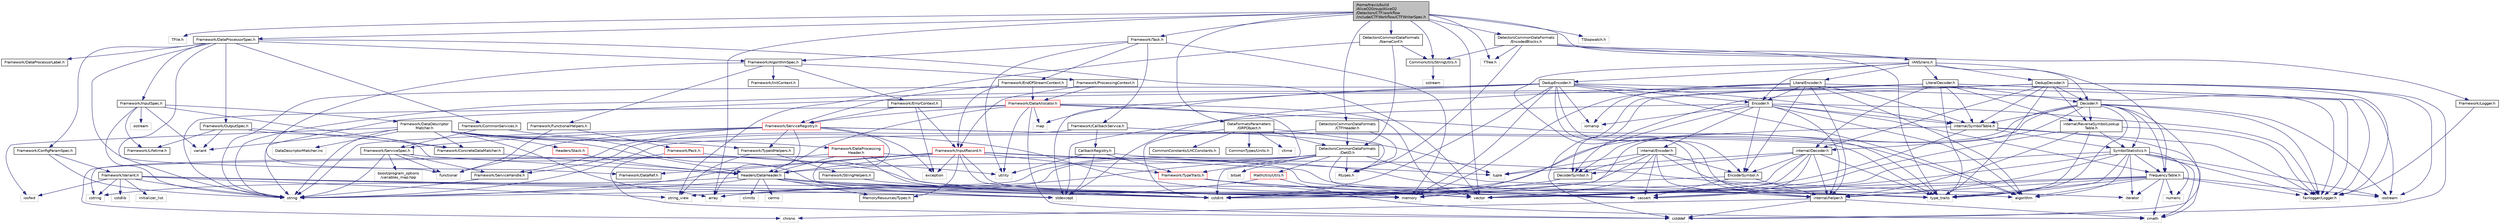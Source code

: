 digraph "/home/travis/build/AliceO2Group/AliceO2/Detectors/CTF/workflow/include/CTFWorkflow/CTFWriterSpec.h"
{
 // INTERACTIVE_SVG=YES
  bgcolor="transparent";
  edge [fontname="Helvetica",fontsize="10",labelfontname="Helvetica",labelfontsize="10"];
  node [fontname="Helvetica",fontsize="10",shape=record];
  Node0 [label="/home/travis/build\l/AliceO2Group/AliceO2\l/Detectors/CTF/workflow\l/include/CTFWorkflow/CTFWriterSpec.h",height=0.2,width=0.4,color="black", fillcolor="grey75", style="filled", fontcolor="black"];
  Node0 -> Node1 [color="midnightblue",fontsize="10",style="solid",fontname="Helvetica"];
  Node1 [label="TFile.h",height=0.2,width=0.4,color="grey75"];
  Node0 -> Node2 [color="midnightblue",fontsize="10",style="solid",fontname="Helvetica"];
  Node2 [label="TTree.h",height=0.2,width=0.4,color="grey75"];
  Node0 -> Node3 [color="midnightblue",fontsize="10",style="solid",fontname="Helvetica"];
  Node3 [label="Framework/DataProcessorSpec.h",height=0.2,width=0.4,color="black",URL="$d0/df4/DataProcessorSpec_8h.html"];
  Node3 -> Node4 [color="midnightblue",fontsize="10",style="solid",fontname="Helvetica"];
  Node4 [label="Framework/AlgorithmSpec.h",height=0.2,width=0.4,color="black",URL="$d0/d14/AlgorithmSpec_8h.html"];
  Node4 -> Node5 [color="midnightblue",fontsize="10",style="solid",fontname="Helvetica"];
  Node5 [label="Framework/ProcessingContext.h",height=0.2,width=0.4,color="black",URL="$de/d6a/ProcessingContext_8h.html"];
  Node5 -> Node6 [color="midnightblue",fontsize="10",style="solid",fontname="Helvetica"];
  Node6 [label="Framework/InputRecord.h",height=0.2,width=0.4,color="red",URL="$d6/d5c/InputRecord_8h.html"];
  Node6 -> Node7 [color="midnightblue",fontsize="10",style="solid",fontname="Helvetica"];
  Node7 [label="Framework/DataRef.h",height=0.2,width=0.4,color="black",URL="$d5/dfb/DataRef_8h.html"];
  Node6 -> Node23 [color="midnightblue",fontsize="10",style="solid",fontname="Helvetica"];
  Node23 [label="Framework/TypeTraits.h",height=0.2,width=0.4,color="red",URL="$d0/d95/TypeTraits_8h.html"];
  Node23 -> Node24 [color="midnightblue",fontsize="10",style="solid",fontname="Helvetica"];
  Node24 [label="type_traits",height=0.2,width=0.4,color="grey75"];
  Node23 -> Node25 [color="midnightblue",fontsize="10",style="solid",fontname="Helvetica"];
  Node25 [label="vector",height=0.2,width=0.4,color="grey75"];
  Node23 -> Node18 [color="midnightblue",fontsize="10",style="solid",fontname="Helvetica"];
  Node18 [label="memory",height=0.2,width=0.4,color="grey75"];
  Node6 -> Node20 [color="midnightblue",fontsize="10",style="solid",fontname="Helvetica"];
  Node20 [label="MemoryResources/Types.h",height=0.2,width=0.4,color="black",URL="$d7/df8/Types_8h.html"];
  Node6 -> Node46 [color="midnightblue",fontsize="10",style="solid",fontname="Helvetica"];
  Node46 [label="Headers/DataHeader.h",height=0.2,width=0.4,color="black",URL="$dc/dcd/DataHeader_8h.html"];
  Node46 -> Node47 [color="midnightblue",fontsize="10",style="solid",fontname="Helvetica"];
  Node47 [label="cstdint",height=0.2,width=0.4,color="grey75"];
  Node46 -> Node18 [color="midnightblue",fontsize="10",style="solid",fontname="Helvetica"];
  Node46 -> Node48 [color="midnightblue",fontsize="10",style="solid",fontname="Helvetica"];
  Node48 [label="cassert",height=0.2,width=0.4,color="grey75"];
  Node46 -> Node49 [color="midnightblue",fontsize="10",style="solid",fontname="Helvetica"];
  Node49 [label="cstring",height=0.2,width=0.4,color="grey75"];
  Node46 -> Node50 [color="midnightblue",fontsize="10",style="solid",fontname="Helvetica"];
  Node50 [label="algorithm",height=0.2,width=0.4,color="grey75"];
  Node46 -> Node51 [color="midnightblue",fontsize="10",style="solid",fontname="Helvetica"];
  Node51 [label="stdexcept",height=0.2,width=0.4,color="grey75"];
  Node46 -> Node52 [color="midnightblue",fontsize="10",style="solid",fontname="Helvetica"];
  Node52 [label="string",height=0.2,width=0.4,color="grey75"];
  Node46 -> Node53 [color="midnightblue",fontsize="10",style="solid",fontname="Helvetica"];
  Node53 [label="climits",height=0.2,width=0.4,color="grey75"];
  Node46 -> Node20 [color="midnightblue",fontsize="10",style="solid",fontname="Helvetica"];
  Node46 -> Node54 [color="midnightblue",fontsize="10",style="solid",fontname="Helvetica"];
  Node54 [label="cerrno",height=0.2,width=0.4,color="grey75"];
  Node6 -> Node88 [color="midnightblue",fontsize="10",style="solid",fontname="Helvetica"];
  Node88 [label="iterator",height=0.2,width=0.4,color="grey75"];
  Node6 -> Node52 [color="midnightblue",fontsize="10",style="solid",fontname="Helvetica"];
  Node6 -> Node25 [color="midnightblue",fontsize="10",style="solid",fontname="Helvetica"];
  Node6 -> Node49 [color="midnightblue",fontsize="10",style="solid",fontname="Helvetica"];
  Node6 -> Node48 [color="midnightblue",fontsize="10",style="solid",fontname="Helvetica"];
  Node6 -> Node89 [color="midnightblue",fontsize="10",style="solid",fontname="Helvetica"];
  Node89 [label="exception",height=0.2,width=0.4,color="grey75"];
  Node6 -> Node18 [color="midnightblue",fontsize="10",style="solid",fontname="Helvetica"];
  Node6 -> Node24 [color="midnightblue",fontsize="10",style="solid",fontname="Helvetica"];
  Node5 -> Node90 [color="midnightblue",fontsize="10",style="solid",fontname="Helvetica"];
  Node90 [label="Framework/DataAllocator.h",height=0.2,width=0.4,color="red",URL="$d1/d28/DataAllocator_8h.html"];
  Node90 -> Node23 [color="midnightblue",fontsize="10",style="solid",fontname="Helvetica"];
  Node90 -> Node103 [color="midnightblue",fontsize="10",style="solid",fontname="Helvetica"];
  Node103 [label="Framework/ServiceRegistry.h",height=0.2,width=0.4,color="red",URL="$d8/d17/ServiceRegistry_8h.html"];
  Node103 -> Node104 [color="midnightblue",fontsize="10",style="solid",fontname="Helvetica"];
  Node104 [label="Framework/ServiceHandle.h",height=0.2,width=0.4,color="black",URL="$d3/d28/ServiceHandle_8h.html"];
  Node104 -> Node52 [color="midnightblue",fontsize="10",style="solid",fontname="Helvetica"];
  Node103 -> Node105 [color="midnightblue",fontsize="10",style="solid",fontname="Helvetica"];
  Node105 [label="Framework/ServiceSpec.h",height=0.2,width=0.4,color="black",URL="$d4/d61/ServiceSpec_8h.html"];
  Node105 -> Node104 [color="midnightblue",fontsize="10",style="solid",fontname="Helvetica"];
  Node105 -> Node84 [color="midnightblue",fontsize="10",style="solid",fontname="Helvetica"];
  Node84 [label="functional",height=0.2,width=0.4,color="grey75"];
  Node105 -> Node52 [color="midnightblue",fontsize="10",style="solid",fontname="Helvetica"];
  Node105 -> Node25 [color="midnightblue",fontsize="10",style="solid",fontname="Helvetica"];
  Node105 -> Node106 [color="midnightblue",fontsize="10",style="solid",fontname="Helvetica"];
  Node106 [label="boost/program_options\l/variables_map.hpp",height=0.2,width=0.4,color="grey75"];
  Node103 -> Node108 [color="midnightblue",fontsize="10",style="solid",fontname="Helvetica"];
  Node108 [label="Framework/TypeIdHelpers.h",height=0.2,width=0.4,color="black",URL="$d2/d9a/TypeIdHelpers_8h.html"];
  Node108 -> Node109 [color="midnightblue",fontsize="10",style="solid",fontname="Helvetica"];
  Node109 [label="string_view",height=0.2,width=0.4,color="grey75"];
  Node108 -> Node110 [color="midnightblue",fontsize="10",style="solid",fontname="Helvetica"];
  Node110 [label="Framework/StringHelpers.h",height=0.2,width=0.4,color="black",URL="$db/dff/StringHelpers_8h.html"];
  Node110 -> Node47 [color="midnightblue",fontsize="10",style="solid",fontname="Helvetica"];
  Node103 -> Node50 [color="midnightblue",fontsize="10",style="solid",fontname="Helvetica"];
  Node103 -> Node32 [color="midnightblue",fontsize="10",style="solid",fontname="Helvetica"];
  Node32 [label="array",height=0.2,width=0.4,color="grey75"];
  Node103 -> Node89 [color="midnightblue",fontsize="10",style="solid",fontname="Helvetica"];
  Node103 -> Node84 [color="midnightblue",fontsize="10",style="solid",fontname="Helvetica"];
  Node103 -> Node52 [color="midnightblue",fontsize="10",style="solid",fontname="Helvetica"];
  Node103 -> Node24 [color="midnightblue",fontsize="10",style="solid",fontname="Helvetica"];
  Node103 -> Node51 [color="midnightblue",fontsize="10",style="solid",fontname="Helvetica"];
  Node90 -> Node46 [color="midnightblue",fontsize="10",style="solid",fontname="Helvetica"];
  Node90 -> Node25 [color="midnightblue",fontsize="10",style="solid",fontname="Helvetica"];
  Node90 -> Node34 [color="midnightblue",fontsize="10",style="solid",fontname="Helvetica"];
  Node34 [label="map",height=0.2,width=0.4,color="grey75"];
  Node90 -> Node52 [color="midnightblue",fontsize="10",style="solid",fontname="Helvetica"];
  Node90 -> Node31 [color="midnightblue",fontsize="10",style="solid",fontname="Helvetica"];
  Node31 [label="utility",height=0.2,width=0.4,color="grey75"];
  Node90 -> Node24 [color="midnightblue",fontsize="10",style="solid",fontname="Helvetica"];
  Node90 -> Node85 [color="midnightblue",fontsize="10",style="solid",fontname="Helvetica"];
  Node85 [label="cstddef",height=0.2,width=0.4,color="grey75"];
  Node4 -> Node115 [color="midnightblue",fontsize="10",style="solid",fontname="Helvetica"];
  Node115 [label="Framework/ErrorContext.h",height=0.2,width=0.4,color="black",URL="$d7/dad/ErrorContext_8h.html"];
  Node115 -> Node6 [color="midnightblue",fontsize="10",style="solid",fontname="Helvetica"];
  Node115 -> Node103 [color="midnightblue",fontsize="10",style="solid",fontname="Helvetica"];
  Node115 -> Node89 [color="midnightblue",fontsize="10",style="solid",fontname="Helvetica"];
  Node4 -> Node116 [color="midnightblue",fontsize="10",style="solid",fontname="Helvetica"];
  Node116 [label="Framework/InitContext.h",height=0.2,width=0.4,color="black",URL="$d4/d2b/InitContext_8h.html"];
  Node4 -> Node117 [color="midnightblue",fontsize="10",style="solid",fontname="Helvetica"];
  Node117 [label="Framework/FunctionalHelpers.h",height=0.2,width=0.4,color="black",URL="$de/d9b/FunctionalHelpers_8h.html"];
  Node117 -> Node118 [color="midnightblue",fontsize="10",style="solid",fontname="Helvetica"];
  Node118 [label="Framework/Pack.h",height=0.2,width=0.4,color="red",URL="$dd/dce/Pack_8h.html"];
  Node118 -> Node85 [color="midnightblue",fontsize="10",style="solid",fontname="Helvetica"];
  Node118 -> Node31 [color="midnightblue",fontsize="10",style="solid",fontname="Helvetica"];
  Node117 -> Node84 [color="midnightblue",fontsize="10",style="solid",fontname="Helvetica"];
  Node4 -> Node84 [color="midnightblue",fontsize="10",style="solid",fontname="Helvetica"];
  Node3 -> Node119 [color="midnightblue",fontsize="10",style="solid",fontname="Helvetica"];
  Node119 [label="Framework/ConfigParamSpec.h",height=0.2,width=0.4,color="black",URL="$d0/d1c/ConfigParamSpec_8h.html"];
  Node119 -> Node120 [color="midnightblue",fontsize="10",style="solid",fontname="Helvetica"];
  Node120 [label="Framework/Variant.h",height=0.2,width=0.4,color="black",URL="$de/d56/Variant_8h.html"];
  Node120 -> Node24 [color="midnightblue",fontsize="10",style="solid",fontname="Helvetica"];
  Node120 -> Node49 [color="midnightblue",fontsize="10",style="solid",fontname="Helvetica"];
  Node120 -> Node47 [color="midnightblue",fontsize="10",style="solid",fontname="Helvetica"];
  Node120 -> Node121 [color="midnightblue",fontsize="10",style="solid",fontname="Helvetica"];
  Node121 [label="cstdlib",height=0.2,width=0.4,color="grey75"];
  Node120 -> Node51 [color="midnightblue",fontsize="10",style="solid",fontname="Helvetica"];
  Node120 -> Node74 [color="midnightblue",fontsize="10",style="solid",fontname="Helvetica"];
  Node74 [label="iosfwd",height=0.2,width=0.4,color="grey75"];
  Node120 -> Node122 [color="midnightblue",fontsize="10",style="solid",fontname="Helvetica"];
  Node122 [label="initializer_list",height=0.2,width=0.4,color="grey75"];
  Node120 -> Node109 [color="midnightblue",fontsize="10",style="solid",fontname="Helvetica"];
  Node120 -> Node52 [color="midnightblue",fontsize="10",style="solid",fontname="Helvetica"];
  Node119 -> Node52 [color="midnightblue",fontsize="10",style="solid",fontname="Helvetica"];
  Node3 -> Node123 [color="midnightblue",fontsize="10",style="solid",fontname="Helvetica"];
  Node123 [label="Framework/DataProcessorLabel.h",height=0.2,width=0.4,color="black",URL="$d1/df2/DataProcessorLabel_8h.html"];
  Node3 -> Node7 [color="midnightblue",fontsize="10",style="solid",fontname="Helvetica"];
  Node3 -> Node58 [color="midnightblue",fontsize="10",style="solid",fontname="Helvetica"];
  Node58 [label="Framework/InputSpec.h",height=0.2,width=0.4,color="black",URL="$d5/d3f/InputSpec_8h.html"];
  Node58 -> Node55 [color="midnightblue",fontsize="10",style="solid",fontname="Helvetica"];
  Node55 [label="Framework/Lifetime.h",height=0.2,width=0.4,color="black",URL="$dc/dca/Lifetime_8h.html"];
  Node58 -> Node56 [color="midnightblue",fontsize="10",style="solid",fontname="Helvetica"];
  Node56 [label="Framework/ConcreteDataMatcher.h",height=0.2,width=0.4,color="black",URL="$d0/d1b/ConcreteDataMatcher_8h.html"];
  Node56 -> Node46 [color="midnightblue",fontsize="10",style="solid",fontname="Helvetica"];
  Node58 -> Node59 [color="midnightblue",fontsize="10",style="solid",fontname="Helvetica"];
  Node59 [label="Framework/DataDescriptor\lMatcher.h",height=0.2,width=0.4,color="black",URL="$d3/da3/DataDescriptorMatcher_8h.html"];
  Node59 -> Node56 [color="midnightblue",fontsize="10",style="solid",fontname="Helvetica"];
  Node59 -> Node60 [color="midnightblue",fontsize="10",style="solid",fontname="Helvetica"];
  Node60 [label="Framework/DataProcessing\lHeader.h",height=0.2,width=0.4,color="red",URL="$d6/dc9/DataProcessingHeader_8h.html"];
  Node60 -> Node46 [color="midnightblue",fontsize="10",style="solid",fontname="Helvetica"];
  Node60 -> Node47 [color="midnightblue",fontsize="10",style="solid",fontname="Helvetica"];
  Node60 -> Node18 [color="midnightblue",fontsize="10",style="solid",fontname="Helvetica"];
  Node60 -> Node48 [color="midnightblue",fontsize="10",style="solid",fontname="Helvetica"];
  Node60 -> Node62 [color="midnightblue",fontsize="10",style="solid",fontname="Helvetica"];
  Node62 [label="chrono",height=0.2,width=0.4,color="grey75"];
  Node59 -> Node46 [color="midnightblue",fontsize="10",style="solid",fontname="Helvetica"];
  Node59 -> Node63 [color="midnightblue",fontsize="10",style="solid",fontname="Helvetica"];
  Node63 [label="Headers/Stack.h",height=0.2,width=0.4,color="red",URL="$d4/d00/Headers_2include_2Headers_2Stack_8h.html"];
  Node63 -> Node46 [color="midnightblue",fontsize="10",style="solid",fontname="Helvetica"];
  Node59 -> Node32 [color="midnightblue",fontsize="10",style="solid",fontname="Helvetica"];
  Node59 -> Node47 [color="midnightblue",fontsize="10",style="solid",fontname="Helvetica"];
  Node59 -> Node74 [color="midnightblue",fontsize="10",style="solid",fontname="Helvetica"];
  Node59 -> Node52 [color="midnightblue",fontsize="10",style="solid",fontname="Helvetica"];
  Node59 -> Node57 [color="midnightblue",fontsize="10",style="solid",fontname="Helvetica"];
  Node57 [label="variant",height=0.2,width=0.4,color="grey75"];
  Node59 -> Node25 [color="midnightblue",fontsize="10",style="solid",fontname="Helvetica"];
  Node59 -> Node75 [color="midnightblue",fontsize="10",style="solid",fontname="Helvetica"];
  Node75 [label="DataDescriptorMatcher.inc",height=0.2,width=0.4,color="grey75"];
  Node58 -> Node52 [color="midnightblue",fontsize="10",style="solid",fontname="Helvetica"];
  Node58 -> Node76 [color="midnightblue",fontsize="10",style="solid",fontname="Helvetica"];
  Node76 [label="ostream",height=0.2,width=0.4,color="grey75"];
  Node58 -> Node57 [color="midnightblue",fontsize="10",style="solid",fontname="Helvetica"];
  Node3 -> Node45 [color="midnightblue",fontsize="10",style="solid",fontname="Helvetica"];
  Node45 [label="Framework/OutputSpec.h",height=0.2,width=0.4,color="black",URL="$db/d2d/OutputSpec_8h.html"];
  Node45 -> Node46 [color="midnightblue",fontsize="10",style="solid",fontname="Helvetica"];
  Node45 -> Node55 [color="midnightblue",fontsize="10",style="solid",fontname="Helvetica"];
  Node45 -> Node56 [color="midnightblue",fontsize="10",style="solid",fontname="Helvetica"];
  Node45 -> Node57 [color="midnightblue",fontsize="10",style="solid",fontname="Helvetica"];
  Node3 -> Node124 [color="midnightblue",fontsize="10",style="solid",fontname="Helvetica"];
  Node124 [label="Framework/CommonServices.h",height=0.2,width=0.4,color="black",URL="$d8/d02/CommonServices_8h.html"];
  Node124 -> Node105 [color="midnightblue",fontsize="10",style="solid",fontname="Helvetica"];
  Node124 -> Node108 [color="midnightblue",fontsize="10",style="solid",fontname="Helvetica"];
  Node3 -> Node52 [color="midnightblue",fontsize="10",style="solid",fontname="Helvetica"];
  Node3 -> Node25 [color="midnightblue",fontsize="10",style="solid",fontname="Helvetica"];
  Node0 -> Node125 [color="midnightblue",fontsize="10",style="solid",fontname="Helvetica"];
  Node125 [label="Framework/Task.h",height=0.2,width=0.4,color="black",URL="$df/d4f/Task_8h.html"];
  Node125 -> Node4 [color="midnightblue",fontsize="10",style="solid",fontname="Helvetica"];
  Node125 -> Node126 [color="midnightblue",fontsize="10",style="solid",fontname="Helvetica"];
  Node126 [label="Framework/CallbackService.h",height=0.2,width=0.4,color="black",URL="$d9/d7f/CallbackService_8h.html"];
  Node126 -> Node127 [color="midnightblue",fontsize="10",style="solid",fontname="Helvetica"];
  Node127 [label="CallbackRegistry.h",height=0.2,width=0.4,color="black",URL="$d7/d3e/CallbackRegistry_8h.html",tooltip="A generic registry for callbacks. "];
  Node127 -> Node23 [color="midnightblue",fontsize="10",style="solid",fontname="Helvetica"];
  Node127 -> Node128 [color="midnightblue",fontsize="10",style="solid",fontname="Helvetica"];
  Node128 [label="tuple",height=0.2,width=0.4,color="grey75"];
  Node127 -> Node51 [color="midnightblue",fontsize="10",style="solid",fontname="Helvetica"];
  Node127 -> Node31 [color="midnightblue",fontsize="10",style="solid",fontname="Helvetica"];
  Node126 -> Node104 [color="midnightblue",fontsize="10",style="solid",fontname="Helvetica"];
  Node126 -> Node128 [color="midnightblue",fontsize="10",style="solid",fontname="Helvetica"];
  Node125 -> Node129 [color="midnightblue",fontsize="10",style="solid",fontname="Helvetica"];
  Node129 [label="Framework/EndOfStreamContext.h",height=0.2,width=0.4,color="black",URL="$d0/d77/EndOfStreamContext_8h.html"];
  Node129 -> Node6 [color="midnightblue",fontsize="10",style="solid",fontname="Helvetica"];
  Node129 -> Node103 [color="midnightblue",fontsize="10",style="solid",fontname="Helvetica"];
  Node129 -> Node90 [color="midnightblue",fontsize="10",style="solid",fontname="Helvetica"];
  Node125 -> Node31 [color="midnightblue",fontsize="10",style="solid",fontname="Helvetica"];
  Node125 -> Node18 [color="midnightblue",fontsize="10",style="solid",fontname="Helvetica"];
  Node0 -> Node130 [color="midnightblue",fontsize="10",style="solid",fontname="Helvetica"];
  Node130 [label="DataFormatsParameters\l/GRPObject.h",height=0.2,width=0.4,color="black",URL="$de/d28/GRPObject_8h.html",tooltip="Header of the General Run Parameters object. "];
  Node130 -> Node131 [color="midnightblue",fontsize="10",style="solid",fontname="Helvetica"];
  Node131 [label="Rtypes.h",height=0.2,width=0.4,color="grey75"];
  Node130 -> Node47 [color="midnightblue",fontsize="10",style="solid",fontname="Helvetica"];
  Node130 -> Node132 [color="midnightblue",fontsize="10",style="solid",fontname="Helvetica"];
  Node132 [label="ctime",height=0.2,width=0.4,color="grey75"];
  Node130 -> Node133 [color="midnightblue",fontsize="10",style="solid",fontname="Helvetica"];
  Node133 [label="CommonConstants/LHCConstants.h",height=0.2,width=0.4,color="black",URL="$d4/dc6/LHCConstants_8h.html",tooltip="Header to collect LHC related constants. "];
  Node130 -> Node134 [color="midnightblue",fontsize="10",style="solid",fontname="Helvetica"];
  Node134 [label="CommonTypes/Units.h",height=0.2,width=0.4,color="black",URL="$da/d58/Units_8h.html",tooltip="Header to collect definitions for different units. "];
  Node130 -> Node135 [color="midnightblue",fontsize="10",style="solid",fontname="Helvetica"];
  Node135 [label="DetectorsCommonDataFormats\l/DetID.h",height=0.2,width=0.4,color="black",URL="$d6/d31/DetID_8h.html"];
  Node135 -> Node131 [color="midnightblue",fontsize="10",style="solid",fontname="Helvetica"];
  Node135 -> Node32 [color="midnightblue",fontsize="10",style="solid",fontname="Helvetica"];
  Node135 -> Node136 [color="midnightblue",fontsize="10",style="solid",fontname="Helvetica"];
  Node136 [label="bitset",height=0.2,width=0.4,color="grey75"];
  Node135 -> Node48 [color="midnightblue",fontsize="10",style="solid",fontname="Helvetica"];
  Node135 -> Node47 [color="midnightblue",fontsize="10",style="solid",fontname="Helvetica"];
  Node135 -> Node109 [color="midnightblue",fontsize="10",style="solid",fontname="Helvetica"];
  Node135 -> Node52 [color="midnightblue",fontsize="10",style="solid",fontname="Helvetica"];
  Node135 -> Node24 [color="midnightblue",fontsize="10",style="solid",fontname="Helvetica"];
  Node135 -> Node137 [color="midnightblue",fontsize="10",style="solid",fontname="Helvetica"];
  Node137 [label="MathUtils/Utils.h",height=0.2,width=0.4,color="red",URL="$d9/d52/Common_2MathUtils_2include_2MathUtils_2Utils_8h.html"];
  Node137 -> Node32 [color="midnightblue",fontsize="10",style="solid",fontname="Helvetica"];
  Node137 -> Node138 [color="midnightblue",fontsize="10",style="solid",fontname="Helvetica"];
  Node138 [label="cmath",height=0.2,width=0.4,color="grey75"];
  Node135 -> Node46 [color="midnightblue",fontsize="10",style="solid",fontname="Helvetica"];
  Node0 -> Node144 [color="midnightblue",fontsize="10",style="solid",fontname="Helvetica"];
  Node144 [label="DetectorsCommonDataFormats\l/CTFHeader.h",height=0.2,width=0.4,color="black",URL="$df/d3a/CTFHeader_8h.html",tooltip="Header for CTF collection. "];
  Node144 -> Node131 [color="midnightblue",fontsize="10",style="solid",fontname="Helvetica"];
  Node144 -> Node52 [color="midnightblue",fontsize="10",style="solid",fontname="Helvetica"];
  Node144 -> Node135 [color="midnightblue",fontsize="10",style="solid",fontname="Helvetica"];
  Node0 -> Node145 [color="midnightblue",fontsize="10",style="solid",fontname="Helvetica"];
  Node145 [label="DetectorsCommonDataFormats\l/NameConf.h",height=0.2,width=0.4,color="black",URL="$d7/d61/NameConf_8h.html",tooltip="Definition of the Names Generator class. "];
  Node145 -> Node135 [color="midnightblue",fontsize="10",style="solid",fontname="Helvetica"];
  Node145 -> Node146 [color="midnightblue",fontsize="10",style="solid",fontname="Helvetica"];
  Node146 [label="CommonUtils/StringUtils.h",height=0.2,width=0.4,color="black",URL="$d4/d8f/StringUtils_8h.html"];
  Node146 -> Node80 [color="midnightblue",fontsize="10",style="solid",fontname="Helvetica"];
  Node80 [label="sstream",height=0.2,width=0.4,color="grey75"];
  Node145 -> Node109 [color="midnightblue",fontsize="10",style="solid",fontname="Helvetica"];
  Node0 -> Node147 [color="midnightblue",fontsize="10",style="solid",fontname="Helvetica"];
  Node147 [label="DetectorsCommonDataFormats\l/EncodedBlocks.h",height=0.2,width=0.4,color="black",URL="$da/d91/EncodedBlocks_8h.html"];
  Node147 -> Node24 [color="midnightblue",fontsize="10",style="solid",fontname="Helvetica"];
  Node147 -> Node131 [color="midnightblue",fontsize="10",style="solid",fontname="Helvetica"];
  Node147 -> Node148 [color="midnightblue",fontsize="10",style="solid",fontname="Helvetica"];
  Node148 [label="rANS/rans.h",height=0.2,width=0.4,color="black",URL="$d4/de7/rans_8h.html",tooltip="header for public api "];
  Node148 -> Node149 [color="midnightblue",fontsize="10",style="solid",fontname="Helvetica"];
  Node149 [label="FrequencyTable.h",height=0.2,width=0.4,color="black",URL="$dd/d65/FrequencyTable_8h.html",tooltip="Histogram to depict frequencies of source symbols for rANS compression. "];
  Node149 -> Node50 [color="midnightblue",fontsize="10",style="solid",fontname="Helvetica"];
  Node149 -> Node48 [color="midnightblue",fontsize="10",style="solid",fontname="Helvetica"];
  Node149 -> Node138 [color="midnightblue",fontsize="10",style="solid",fontname="Helvetica"];
  Node149 -> Node150 [color="midnightblue",fontsize="10",style="solid",fontname="Helvetica"];
  Node150 [label="iostream",height=0.2,width=0.4,color="grey75"];
  Node149 -> Node88 [color="midnightblue",fontsize="10",style="solid",fontname="Helvetica"];
  Node149 -> Node151 [color="midnightblue",fontsize="10",style="solid",fontname="Helvetica"];
  Node151 [label="numeric",height=0.2,width=0.4,color="grey75"];
  Node149 -> Node24 [color="midnightblue",fontsize="10",style="solid",fontname="Helvetica"];
  Node149 -> Node25 [color="midnightblue",fontsize="10",style="solid",fontname="Helvetica"];
  Node149 -> Node152 [color="midnightblue",fontsize="10",style="solid",fontname="Helvetica"];
  Node152 [label="fairlogger/Logger.h",height=0.2,width=0.4,color="grey75"];
  Node149 -> Node153 [color="midnightblue",fontsize="10",style="solid",fontname="Helvetica"];
  Node153 [label="internal/helper.h",height=0.2,width=0.4,color="black",URL="$d4/da1/helper_8h.html",tooltip="various helper functions "];
  Node153 -> Node85 [color="midnightblue",fontsize="10",style="solid",fontname="Helvetica"];
  Node153 -> Node138 [color="midnightblue",fontsize="10",style="solid",fontname="Helvetica"];
  Node153 -> Node62 [color="midnightblue",fontsize="10",style="solid",fontname="Helvetica"];
  Node148 -> Node154 [color="midnightblue",fontsize="10",style="solid",fontname="Helvetica"];
  Node154 [label="Encoder.h",height=0.2,width=0.4,color="black",URL="$dd/d74/Utilities_2rANS_2include_2rANS_2Encoder_8h.html"];
  Node154 -> Node155 [color="midnightblue",fontsize="10",style="solid",fontname="Helvetica"];
  Node155 [label="internal/Encoder.h",height=0.2,width=0.4,color="black",URL="$de/d8e/Utilities_2rANS_2include_2rANS_2internal_2Encoder_8h.html"];
  Node155 -> Node25 [color="midnightblue",fontsize="10",style="solid",fontname="Helvetica"];
  Node155 -> Node47 [color="midnightblue",fontsize="10",style="solid",fontname="Helvetica"];
  Node155 -> Node48 [color="midnightblue",fontsize="10",style="solid",fontname="Helvetica"];
  Node155 -> Node24 [color="midnightblue",fontsize="10",style="solid",fontname="Helvetica"];
  Node155 -> Node128 [color="midnightblue",fontsize="10",style="solid",fontname="Helvetica"];
  Node155 -> Node156 [color="midnightblue",fontsize="10",style="solid",fontname="Helvetica"];
  Node156 [label="DecoderSymbol.h",height=0.2,width=0.4,color="black",URL="$d7/d99/DecoderSymbol_8h.html",tooltip="Structure containing all relevant information for decoding a rANS encoded symbol. ..."];
  Node156 -> Node47 [color="midnightblue",fontsize="10",style="solid",fontname="Helvetica"];
  Node155 -> Node157 [color="midnightblue",fontsize="10",style="solid",fontname="Helvetica"];
  Node157 [label="EncoderSymbol.h",height=0.2,width=0.4,color="black",URL="$d2/d53/EncoderSymbol_8h.html",tooltip="Structure containing all relevant information to encode a symbol. "];
  Node157 -> Node47 [color="midnightblue",fontsize="10",style="solid",fontname="Helvetica"];
  Node157 -> Node48 [color="midnightblue",fontsize="10",style="solid",fontname="Helvetica"];
  Node157 -> Node153 [color="midnightblue",fontsize="10",style="solid",fontname="Helvetica"];
  Node155 -> Node153 [color="midnightblue",fontsize="10",style="solid",fontname="Helvetica"];
  Node154 -> Node18 [color="midnightblue",fontsize="10",style="solid",fontname="Helvetica"];
  Node154 -> Node50 [color="midnightblue",fontsize="10",style="solid",fontname="Helvetica"];
  Node154 -> Node158 [color="midnightblue",fontsize="10",style="solid",fontname="Helvetica"];
  Node158 [label="iomanip",height=0.2,width=0.4,color="grey75"];
  Node154 -> Node152 [color="midnightblue",fontsize="10",style="solid",fontname="Helvetica"];
  Node154 -> Node51 [color="midnightblue",fontsize="10",style="solid",fontname="Helvetica"];
  Node154 -> Node157 [color="midnightblue",fontsize="10",style="solid",fontname="Helvetica"];
  Node154 -> Node153 [color="midnightblue",fontsize="10",style="solid",fontname="Helvetica"];
  Node154 -> Node159 [color="midnightblue",fontsize="10",style="solid",fontname="Helvetica"];
  Node159 [label="internal/SymbolTable.h",height=0.2,width=0.4,color="black",URL="$d8/dd9/SymbolTable_8h.html",tooltip="Container for information needed to encode/decode a symbol of the alphabet. "];
  Node159 -> Node25 [color="midnightblue",fontsize="10",style="solid",fontname="Helvetica"];
  Node159 -> Node47 [color="midnightblue",fontsize="10",style="solid",fontname="Helvetica"];
  Node159 -> Node138 [color="midnightblue",fontsize="10",style="solid",fontname="Helvetica"];
  Node159 -> Node152 [color="midnightblue",fontsize="10",style="solid",fontname="Helvetica"];
  Node159 -> Node160 [color="midnightblue",fontsize="10",style="solid",fontname="Helvetica"];
  Node160 [label="SymbolStatistics.h",height=0.2,width=0.4,color="black",URL="$d0/d51/SymbolStatistics_8h.html",tooltip="Structure to depict the distribution of symbols in the source message. "];
  Node160 -> Node50 [color="midnightblue",fontsize="10",style="solid",fontname="Helvetica"];
  Node160 -> Node48 [color="midnightblue",fontsize="10",style="solid",fontname="Helvetica"];
  Node160 -> Node150 [color="midnightblue",fontsize="10",style="solid",fontname="Helvetica"];
  Node160 -> Node151 [color="midnightblue",fontsize="10",style="solid",fontname="Helvetica"];
  Node160 -> Node25 [color="midnightblue",fontsize="10",style="solid",fontname="Helvetica"];
  Node160 -> Node138 [color="midnightblue",fontsize="10",style="solid",fontname="Helvetica"];
  Node160 -> Node88 [color="midnightblue",fontsize="10",style="solid",fontname="Helvetica"];
  Node160 -> Node24 [color="midnightblue",fontsize="10",style="solid",fontname="Helvetica"];
  Node160 -> Node152 [color="midnightblue",fontsize="10",style="solid",fontname="Helvetica"];
  Node160 -> Node153 [color="midnightblue",fontsize="10",style="solid",fontname="Helvetica"];
  Node160 -> Node149 [color="midnightblue",fontsize="10",style="solid",fontname="Helvetica"];
  Node154 -> Node149 [color="midnightblue",fontsize="10",style="solid",fontname="Helvetica"];
  Node148 -> Node161 [color="midnightblue",fontsize="10",style="solid",fontname="Helvetica"];
  Node161 [label="Decoder.h",height=0.2,width=0.4,color="black",URL="$dc/d62/Utilities_2rANS_2include_2rANS_2Decoder_8h.html"];
  Node161 -> Node162 [color="midnightblue",fontsize="10",style="solid",fontname="Helvetica"];
  Node162 [label="internal/Decoder.h",height=0.2,width=0.4,color="black",URL="$d6/dfb/Utilities_2rANS_2include_2rANS_2internal_2Decoder_8h.html"];
  Node162 -> Node25 [color="midnightblue",fontsize="10",style="solid",fontname="Helvetica"];
  Node162 -> Node47 [color="midnightblue",fontsize="10",style="solid",fontname="Helvetica"];
  Node162 -> Node48 [color="midnightblue",fontsize="10",style="solid",fontname="Helvetica"];
  Node162 -> Node128 [color="midnightblue",fontsize="10",style="solid",fontname="Helvetica"];
  Node162 -> Node24 [color="midnightblue",fontsize="10",style="solid",fontname="Helvetica"];
  Node162 -> Node156 [color="midnightblue",fontsize="10",style="solid",fontname="Helvetica"];
  Node162 -> Node157 [color="midnightblue",fontsize="10",style="solid",fontname="Helvetica"];
  Node162 -> Node153 [color="midnightblue",fontsize="10",style="solid",fontname="Helvetica"];
  Node161 -> Node85 [color="midnightblue",fontsize="10",style="solid",fontname="Helvetica"];
  Node161 -> Node24 [color="midnightblue",fontsize="10",style="solid",fontname="Helvetica"];
  Node161 -> Node150 [color="midnightblue",fontsize="10",style="solid",fontname="Helvetica"];
  Node161 -> Node18 [color="midnightblue",fontsize="10",style="solid",fontname="Helvetica"];
  Node161 -> Node152 [color="midnightblue",fontsize="10",style="solid",fontname="Helvetica"];
  Node161 -> Node149 [color="midnightblue",fontsize="10",style="solid",fontname="Helvetica"];
  Node161 -> Node156 [color="midnightblue",fontsize="10",style="solid",fontname="Helvetica"];
  Node161 -> Node163 [color="midnightblue",fontsize="10",style="solid",fontname="Helvetica"];
  Node163 [label="internal/ReverseSymbolLookup\lTable.h",height=0.2,width=0.4,color="black",URL="$dc/d3b/ReverseSymbolLookupTable_8h.html",tooltip="Maps CDF back to source symbol - needed for the decoder. "];
  Node163 -> Node25 [color="midnightblue",fontsize="10",style="solid",fontname="Helvetica"];
  Node163 -> Node24 [color="midnightblue",fontsize="10",style="solid",fontname="Helvetica"];
  Node163 -> Node152 [color="midnightblue",fontsize="10",style="solid",fontname="Helvetica"];
  Node163 -> Node153 [color="midnightblue",fontsize="10",style="solid",fontname="Helvetica"];
  Node163 -> Node160 [color="midnightblue",fontsize="10",style="solid",fontname="Helvetica"];
  Node161 -> Node159 [color="midnightblue",fontsize="10",style="solid",fontname="Helvetica"];
  Node161 -> Node160 [color="midnightblue",fontsize="10",style="solid",fontname="Helvetica"];
  Node148 -> Node164 [color="midnightblue",fontsize="10",style="solid",fontname="Helvetica"];
  Node164 [label="DedupEncoder.h",height=0.2,width=0.4,color="black",URL="$d5/ddf/DedupEncoder_8h.html"];
  Node164 -> Node154 [color="midnightblue",fontsize="10",style="solid",fontname="Helvetica"];
  Node164 -> Node18 [color="midnightblue",fontsize="10",style="solid",fontname="Helvetica"];
  Node164 -> Node50 [color="midnightblue",fontsize="10",style="solid",fontname="Helvetica"];
  Node164 -> Node158 [color="midnightblue",fontsize="10",style="solid",fontname="Helvetica"];
  Node164 -> Node34 [color="midnightblue",fontsize="10",style="solid",fontname="Helvetica"];
  Node164 -> Node47 [color="midnightblue",fontsize="10",style="solid",fontname="Helvetica"];
  Node164 -> Node52 [color="midnightblue",fontsize="10",style="solid",fontname="Helvetica"];
  Node164 -> Node152 [color="midnightblue",fontsize="10",style="solid",fontname="Helvetica"];
  Node164 -> Node51 [color="midnightblue",fontsize="10",style="solid",fontname="Helvetica"];
  Node164 -> Node157 [color="midnightblue",fontsize="10",style="solid",fontname="Helvetica"];
  Node164 -> Node153 [color="midnightblue",fontsize="10",style="solid",fontname="Helvetica"];
  Node164 -> Node159 [color="midnightblue",fontsize="10",style="solid",fontname="Helvetica"];
  Node148 -> Node165 [color="midnightblue",fontsize="10",style="solid",fontname="Helvetica"];
  Node165 [label="DedupDecoder.h",height=0.2,width=0.4,color="black",URL="$da/da6/DedupDecoder_8h.html"];
  Node165 -> Node161 [color="midnightblue",fontsize="10",style="solid",fontname="Helvetica"];
  Node165 -> Node85 [color="midnightblue",fontsize="10",style="solid",fontname="Helvetica"];
  Node165 -> Node24 [color="midnightblue",fontsize="10",style="solid",fontname="Helvetica"];
  Node165 -> Node150 [color="midnightblue",fontsize="10",style="solid",fontname="Helvetica"];
  Node165 -> Node52 [color="midnightblue",fontsize="10",style="solid",fontname="Helvetica"];
  Node165 -> Node152 [color="midnightblue",fontsize="10",style="solid",fontname="Helvetica"];
  Node165 -> Node156 [color="midnightblue",fontsize="10",style="solid",fontname="Helvetica"];
  Node165 -> Node163 [color="midnightblue",fontsize="10",style="solid",fontname="Helvetica"];
  Node165 -> Node159 [color="midnightblue",fontsize="10",style="solid",fontname="Helvetica"];
  Node165 -> Node162 [color="midnightblue",fontsize="10",style="solid",fontname="Helvetica"];
  Node148 -> Node166 [color="midnightblue",fontsize="10",style="solid",fontname="Helvetica"];
  Node166 [label="LiteralEncoder.h",height=0.2,width=0.4,color="black",URL="$d9/de1/LiteralEncoder_8h.html"];
  Node166 -> Node154 [color="midnightblue",fontsize="10",style="solid",fontname="Helvetica"];
  Node166 -> Node18 [color="midnightblue",fontsize="10",style="solid",fontname="Helvetica"];
  Node166 -> Node50 [color="midnightblue",fontsize="10",style="solid",fontname="Helvetica"];
  Node166 -> Node158 [color="midnightblue",fontsize="10",style="solid",fontname="Helvetica"];
  Node166 -> Node152 [color="midnightblue",fontsize="10",style="solid",fontname="Helvetica"];
  Node166 -> Node51 [color="midnightblue",fontsize="10",style="solid",fontname="Helvetica"];
  Node166 -> Node157 [color="midnightblue",fontsize="10",style="solid",fontname="Helvetica"];
  Node166 -> Node153 [color="midnightblue",fontsize="10",style="solid",fontname="Helvetica"];
  Node166 -> Node159 [color="midnightblue",fontsize="10",style="solid",fontname="Helvetica"];
  Node148 -> Node167 [color="midnightblue",fontsize="10",style="solid",fontname="Helvetica"];
  Node167 [label="LiteralDecoder.h",height=0.2,width=0.4,color="black",URL="$df/dfe/LiteralDecoder_8h.html"];
  Node167 -> Node161 [color="midnightblue",fontsize="10",style="solid",fontname="Helvetica"];
  Node167 -> Node85 [color="midnightblue",fontsize="10",style="solid",fontname="Helvetica"];
  Node167 -> Node24 [color="midnightblue",fontsize="10",style="solid",fontname="Helvetica"];
  Node167 -> Node150 [color="midnightblue",fontsize="10",style="solid",fontname="Helvetica"];
  Node167 -> Node52 [color="midnightblue",fontsize="10",style="solid",fontname="Helvetica"];
  Node167 -> Node152 [color="midnightblue",fontsize="10",style="solid",fontname="Helvetica"];
  Node167 -> Node156 [color="midnightblue",fontsize="10",style="solid",fontname="Helvetica"];
  Node167 -> Node163 [color="midnightblue",fontsize="10",style="solid",fontname="Helvetica"];
  Node167 -> Node159 [color="midnightblue",fontsize="10",style="solid",fontname="Helvetica"];
  Node167 -> Node162 [color="midnightblue",fontsize="10",style="solid",fontname="Helvetica"];
  Node148 -> Node153 [color="midnightblue",fontsize="10",style="solid",fontname="Helvetica"];
  Node147 -> Node2 [color="midnightblue",fontsize="10",style="solid",fontname="Helvetica"];
  Node147 -> Node146 [color="midnightblue",fontsize="10",style="solid",fontname="Helvetica"];
  Node147 -> Node168 [color="midnightblue",fontsize="10",style="solid",fontname="Helvetica"];
  Node168 [label="Framework/Logger.h",height=0.2,width=0.4,color="black",URL="$dd/da4/Logger_8h.html"];
  Node168 -> Node152 [color="midnightblue",fontsize="10",style="solid",fontname="Helvetica"];
  Node0 -> Node146 [color="midnightblue",fontsize="10",style="solid",fontname="Helvetica"];
  Node0 -> Node148 [color="midnightblue",fontsize="10",style="solid",fontname="Helvetica"];
  Node0 -> Node25 [color="midnightblue",fontsize="10",style="solid",fontname="Helvetica"];
  Node0 -> Node32 [color="midnightblue",fontsize="10",style="solid",fontname="Helvetica"];
  Node0 -> Node169 [color="midnightblue",fontsize="10",style="solid",fontname="Helvetica"];
  Node169 [label="TStopwatch.h",height=0.2,width=0.4,color="grey75"];
}
